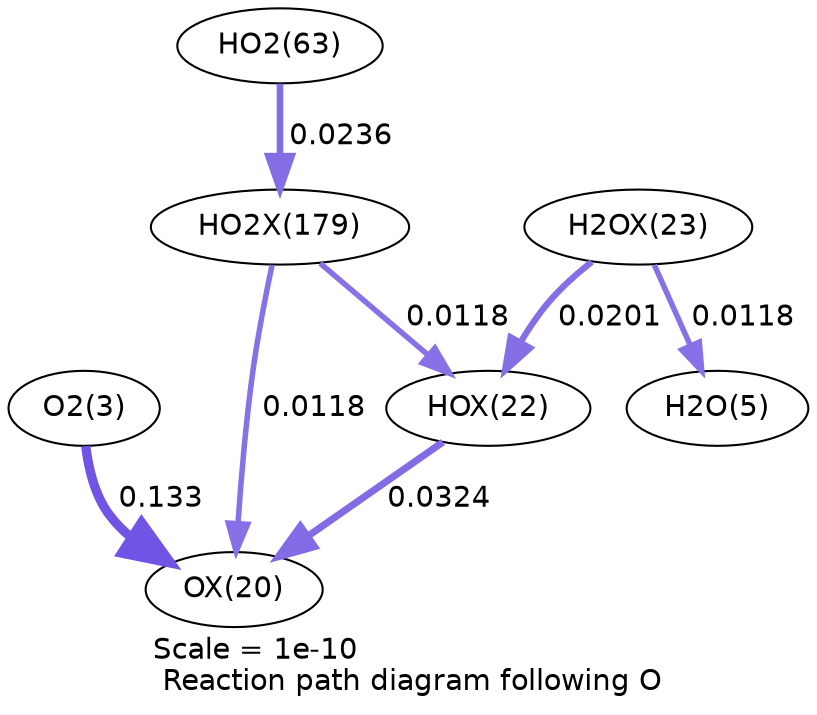 digraph reaction_paths {
center=1;
s5 -> s56[fontname="Helvetica", penwidth=4.48, arrowsize=2.24, color="0.7, 0.633, 0.9"
, label=" 0.133"];
s58 -> s56[fontname="Helvetica", penwidth=3.41, arrowsize=1.7, color="0.7, 0.532, 0.9"
, label=" 0.0324"];
s75 -> s56[fontname="Helvetica", penwidth=2.65, arrowsize=1.33, color="0.7, 0.512, 0.9"
, label=" 0.0118"];
s59 -> s58[fontname="Helvetica", penwidth=3.05, arrowsize=1.52, color="0.7, 0.52, 0.9"
, label=" 0.0201"];
s75 -> s58[fontname="Helvetica", penwidth=2.65, arrowsize=1.33, color="0.7, 0.512, 0.9"
, label=" 0.0118"];
s59 -> s7[fontname="Helvetica", penwidth=2.65, arrowsize=1.32, color="0.7, 0.512, 0.9"
, label=" 0.0118"];
s28 -> s75[fontname="Helvetica", penwidth=3.17, arrowsize=1.59, color="0.7, 0.524, 0.9"
, label=" 0.0236"];
s5 [ fontname="Helvetica", label="O2(3)"];
s7 [ fontname="Helvetica", label="H2O(5)"];
s28 [ fontname="Helvetica", label="HO2(63)"];
s56 [ fontname="Helvetica", label="OX(20)"];
s58 [ fontname="Helvetica", label="HOX(22)"];
s59 [ fontname="Helvetica", label="H2OX(23)"];
s75 [ fontname="Helvetica", label="HO2X(179)"];
 label = "Scale = 1e-10\l Reaction path diagram following O";
 fontname = "Helvetica";
}
